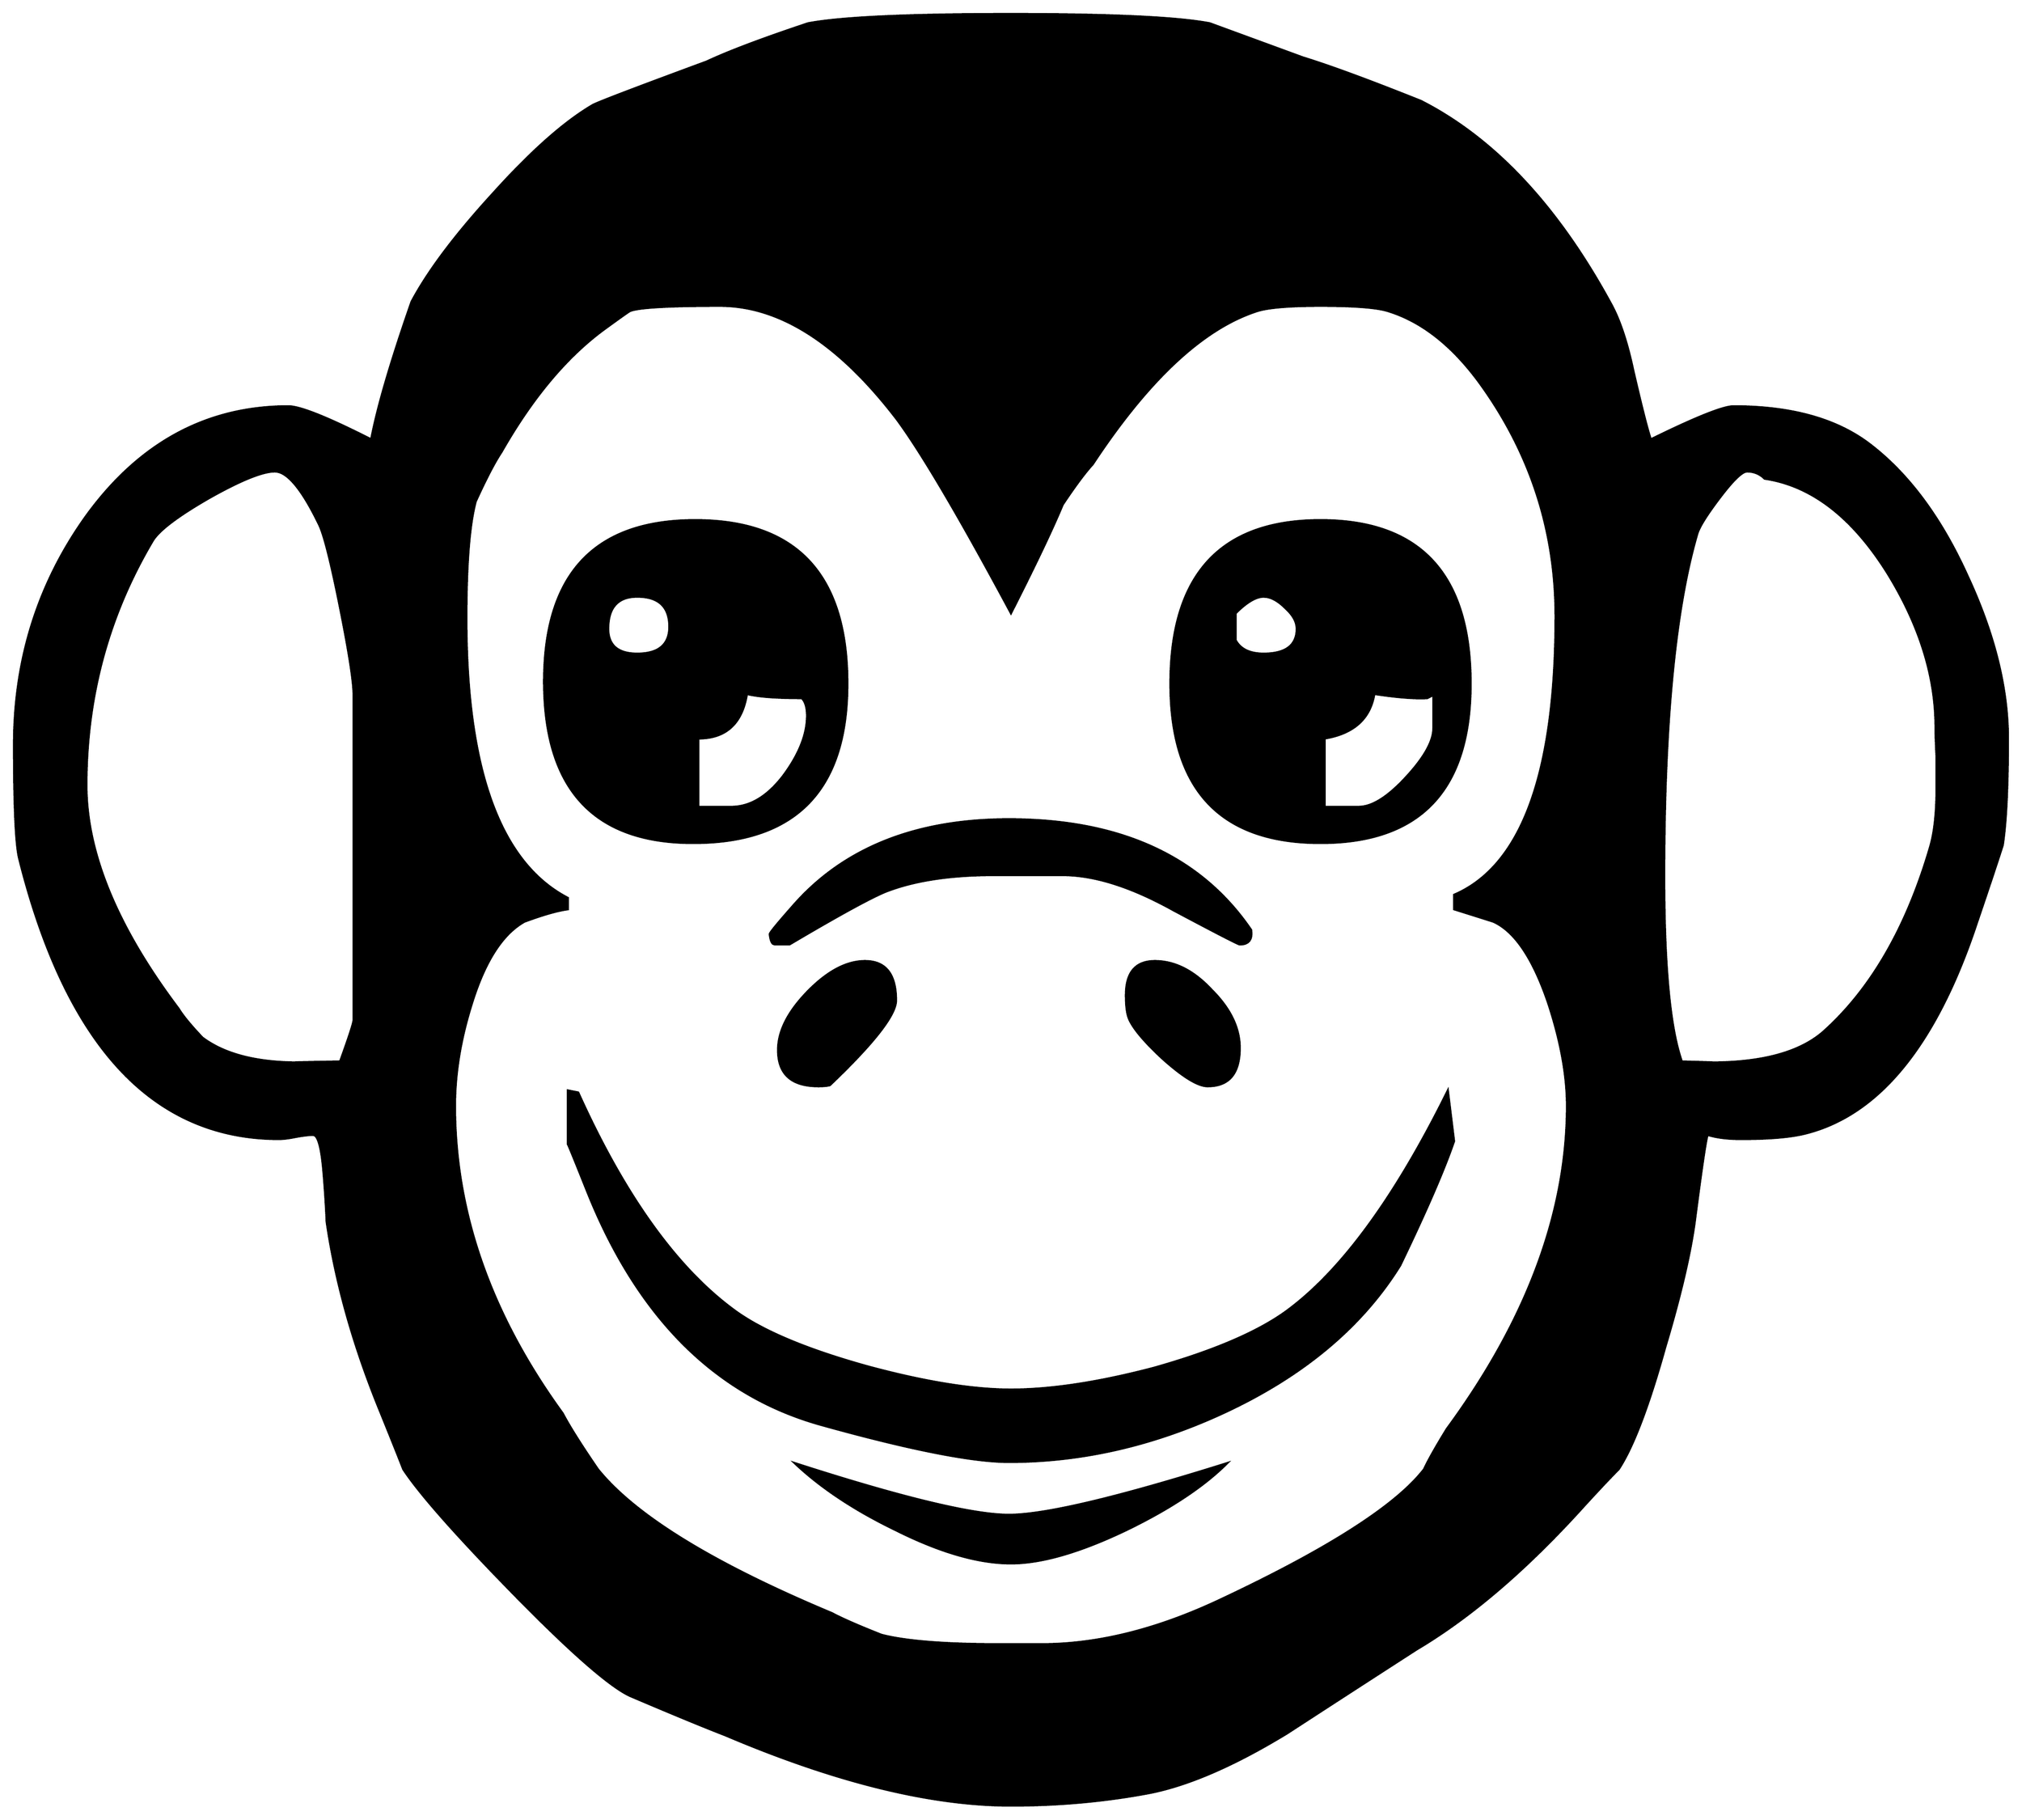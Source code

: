 


\begin{tikzpicture}[y=0.80pt, x=0.80pt, yscale=-1.0, xscale=1.0, inner sep=0pt, outer sep=0pt]
\begin{scope}[shift={(100.0,1735.0)},nonzero rule]
  \path[draw=.,fill=.,line width=1.600pt] (2008.0,-777.0) ..
    controls (2008.0,-730.333) and (2006.333,-696.0) ..
    (2003.0,-674.0) .. controls (1997.667,-657.333) and
    (1989.333,-632.333) .. (1978.0,-599.0) .. controls
    (1938.667,-480.333) and (1883.0,-412.333) .. (1811.0,-395.0) ..
    controls (1797.0,-391.667) and (1776.667,-390.0) ..
    (1750.0,-390.0) .. controls (1737.333,-390.0) and
    (1726.667,-391.333) .. (1718.0,-394.0) .. controls
    (1716.667,-392.0) and (1712.667,-365.333) .. (1706.0,-314.0) ..
    controls (1702.0,-282.0) and (1692.333,-240.333) ..
    (1677.0,-189.0) .. controls (1661.0,-131.667) and
    (1646.0,-92.333) .. (1632.0,-71.0) .. controls (1624.667,-63.667)
    and (1613.667,-52.0) .. (1599.0,-36.0) .. controls
    (1543.667,25.333) and (1489.667,71.667) .. (1437.0,103.0) ..
    controls (1395.667,129.667) and (1354.0,156.667) .. (1312.0,184.0)
    .. controls (1260.667,215.333) and (1216.0,234.667) ..
    (1178.0,242.0) .. controls (1135.333,250.0) and (1091.0,254.0)
    .. (1045.0,254.0) .. controls (967.667,254.0) and
    (875.667,231.333) .. (769.0,186.0) .. controls (748.333,178.0) and
    (717.667,165.333) .. (677.0,148.0) .. controls (657.0,138.667) and
    (618.667,105.0) .. (562.0,47.0) .. controls (508.0,-8.333) and
    (473.333,-47.667) .. (458.0,-71.0) .. controls (453.333,-83.0) and
    (446.0,-101.333) .. (436.0,-126.0) .. controls (410.0,-189.333)
    and (392.667,-250.667) .. (384.0,-310.0) .. controls
    (383.333,-325.333) and (382.333,-341.0) .. (381.0,-357.0) ..
    controls (379.0,-381.667) and (375.667,-394.0) .. (371.0,-394.0)
    .. controls (367.0,-394.0) and (361.333,-393.333) ..
    (354.0,-392.0) .. controls (347.333,-390.667) and (342.0,-390.0)
    .. (338.0,-390.0) .. controls (216.0,-390.0) and
    (132.333,-480.333) .. (87.0,-661.0) .. controls (83.667,-674.333)
    and (82.0,-711.0) .. (82.0,-771.0) .. controls (82.0,-853.0)
    and (105.0,-926.333) .. (151.0,-991.0) .. controls
    (202.333,-1062.333) and (267.667,-1098.0) .. (347.0,-1098.0) ..
    controls (358.333,-1098.0) and (385.0,-1087.333) ..
    (427.0,-1066.0) .. controls (433.0,-1097.333) and
    (446.0,-1141.667) .. (466.0,-1199.0) .. controls
    (482.0,-1229.0) and (508.333,-1264.0) .. (545.0,-1304.0) ..
    controls (581.667,-1344.667) and (613.667,-1373.0) ..
    (641.0,-1389.0) .. controls (645.667,-1391.667) and
    (682.333,-1405.667) .. (751.0,-1431.0) .. controls
    (772.333,-1441.0) and (805.0,-1453.333) .. (849.0,-1468.0) ..
    controls (880.333,-1474.0) and (945.667,-1477.0) ..
    (1045.0,-1477.0) .. controls (1141.667,-1477.0) and
    (1205.667,-1474.0) .. (1237.0,-1468.0) .. controls
    (1257.0,-1460.667) and (1287.0,-1449.667) .. (1327.0,-1435.0) ..
    controls (1353.0,-1427.0) and (1391.0,-1413.0) ..
    (1441.0,-1393.0) .. controls (1511.667,-1357.0) and
    (1572.667,-1292.0) .. (1624.0,-1198.0) .. controls
    (1632.667,-1182.667) and (1640.0,-1161.0) .. (1646.0,-1133.0) ..
    controls (1654.0,-1098.333) and (1659.667,-1076.0) ..
    (1663.0,-1066.0) .. controls (1706.333,-1087.333) and
    (1733.0,-1098.0) .. (1743.0,-1098.0) .. controls
    (1799.0,-1098.0) and (1843.0,-1085.667) .. (1875.0,-1061.0) ..
    controls (1912.333,-1032.333) and (1943.667,-990.0) ..
    (1969.0,-934.0) .. controls (1995.0,-878.0) and
    (2008.0,-825.667) .. (2008.0,-777.0) -- cycle(1939.0,-730.0)
    .. controls (1939.0,-736.667) and (1939.0,-746.333) ..
    (1939.0,-759.0) .. controls (1938.333,-771.667) and
    (1938.0,-781.333) .. (1938.0,-788.0) .. controls
    (1938.0,-836.667) and (1922.667,-886.0) .. (1892.0,-936.0) ..
    controls (1858.0,-990.667) and (1818.333,-1021.333) ..
    (1773.0,-1028.0) .. controls (1768.333,-1032.667) and
    (1762.667,-1035.0) .. (1756.0,-1035.0) .. controls
    (1751.333,-1035.0) and (1742.667,-1026.667) .. (1730.0,-1010.0) ..
    controls (1717.333,-993.333) and (1710.0,-981.667) ..
    (1708.0,-975.0) .. controls (1686.667,-902.333) and
    (1676.0,-792.0) .. (1676.0,-644.0) .. controls
    (1676.0,-556.667) and (1681.667,-497.0) .. (1693.0,-465.0) ..
    controls (1717.667,-464.333) and (1727.0,-464.0) ..
    (1721.0,-464.0) .. controls (1771.0,-464.0) and
    (1807.333,-474.0) .. (1830.0,-494.0) .. controls
    (1876.0,-535.333) and (1910.333,-595.0) .. (1933.0,-673.0) ..
    controls (1937.0,-687.0) and (1939.0,-706.0) ..
    (1939.0,-730.0) -- cycle(1582.0,-422.0) .. controls
    (1582.0,-451.333) and (1576.0,-484.333) .. (1564.0,-521.0) ..
    controls (1549.333,-564.333) and (1531.667,-590.667) ..
    (1511.0,-600.0) .. controls (1509.0,-600.667) and
    (1496.333,-604.667) .. (1473.0,-612.0) -- (1473.0,-626.0) ..
    controls (1538.333,-654.0) and (1571.0,-743.667) ..
    (1571.0,-895.0) .. controls (1571.0,-977.667) and
    (1546.667,-1052.667) .. (1498.0,-1120.0) .. controls
    (1471.333,-1156.667) and (1441.667,-1180.0) .. (1409.0,-1190.0) ..
    controls (1398.333,-1193.333) and (1376.667,-1195.0) ..
    (1344.0,-1195.0) .. controls (1314.0,-1195.0) and
    (1293.667,-1193.333) .. (1283.0,-1190.0) .. controls
    (1231.0,-1173.333) and (1178.0,-1124.0) .. (1124.0,-1042.0) ..
    controls (1116.667,-1034.0) and (1107.0,-1021.0) ..
    (1095.0,-1003.0) .. controls (1085.0,-979.0) and
    (1068.333,-944.0) .. (1045.0,-898.0) .. controls
    (995.667,-990.0) and (959.0,-1052.333) .. (935.0,-1085.0) ..
    controls (879.0,-1158.333) and (822.0,-1195.0) ..
    (764.0,-1195.0) .. controls (714.0,-1195.0) and
    (685.0,-1193.333) .. (677.0,-1190.0) .. controls
    (675.667,-1189.333) and (667.667,-1183.667) .. (653.0,-1173.0) ..
    controls (616.333,-1146.333) and (583.0,-1106.667) ..
    (553.0,-1054.0) .. controls (546.333,-1044.0) and
    (538.0,-1028.0) .. (528.0,-1006.0) .. controls
    (522.0,-983.333) and (519.0,-945.667) .. (519.0,-893.0) ..
    controls (519.0,-747.0) and (551.667,-657.0) .. (617.0,-623.0)
    -- (617.0,-612.0) .. controls (607.0,-610.667) and
    (593.0,-606.667) .. (575.0,-600.0) .. controls (553.667,-588.0)
    and (536.667,-561.333) .. (524.0,-520.0) .. controls
    (513.333,-486.0) and (508.0,-453.333) .. (508.0,-422.0) ..
    controls (508.0,-319.333) and (542.667,-220.333) .. (612.0,-125.0)
    .. controls (618.667,-112.333) and (630.0,-94.333) ..
    (646.0,-71.0) .. controls (682.0,-26.333) and (757.333,20.0) ..
    (872.0,68.0) .. controls (882.0,73.333) and (898.0,80.333) ..
    (920.0,89.0) .. controls (943.333,95.0) and (981.0,98.0) ..
    (1033.0,98.0) -- (1075.0,98.0) .. controls (1128.333,98.0) and
    (1185.0,84.0) .. (1245.0,56.0) .. controls (1350.333,6.667) and
    (1416.667,-35.667) .. (1444.0,-71.0) .. controls (1448.0,-79.667)
    and (1455.333,-92.667) .. (1466.0,-110.0) .. controls
    (1543.333,-215.333) and (1582.0,-319.333) .. (1582.0,-422.0) --
    cycle(410.0,-505.0) -- (410.0,-819.0) .. controls
    (410.0,-831.667) and (405.667,-859.667) .. (397.0,-903.0) ..
    controls (388.333,-946.333) and (381.667,-973.0) .. (377.0,-983.0)
    .. controls (360.333,-1017.667) and (346.0,-1035.0) ..
    (334.0,-1035.0) .. controls (322.0,-1035.0) and
    (300.667,-1026.333) .. (270.0,-1009.0) .. controls
    (240.0,-991.667) and (222.0,-978.0) .. (216.0,-968.0) ..
    controls (173.333,-896.0) and (152.0,-817.333) .. (152.0,-732.0)
    .. controls (152.0,-666.667) and (181.667,-594.667) ..
    (241.0,-516.0) .. controls (245.0,-509.333) and (252.667,-500.0)
    .. (264.0,-488.0) .. controls (285.333,-472.0) and
    (316.333,-464.0) .. (357.0,-464.0) .. controls (346.333,-464.0)
    and (359.667,-464.333) .. (397.0,-465.0) .. controls
    (405.667,-489.0) and (410.0,-502.333) .. (410.0,-505.0) --
    cycle(1489.0,-830.0) .. controls (1489.0,-727.333) and
    (1440.667,-676.0) .. (1344.0,-676.0) .. controls
    (1247.333,-676.0) and (1199.0,-727.333) .. (1199.0,-830.0) ..
    controls (1199.0,-935.333) and (1247.333,-988.0) ..
    (1344.0,-988.0) .. controls (1440.667,-988.0) and
    (1489.0,-935.333) .. (1489.0,-830.0) -- cycle(1266.0,-478.0)
    .. controls (1266.0,-453.333) and (1255.667,-441.0) ..
    (1235.0,-441.0) .. controls (1225.667,-441.0) and
    (1211.0,-450.0) .. (1191.0,-468.0) .. controls
    (1171.667,-486.0) and (1160.667,-499.667) .. (1158.0,-509.0) ..
    controls (1156.667,-513.667) and (1156.0,-520.333) ..
    (1156.0,-529.0) .. controls (1156.0,-551.0) and
    (1165.333,-562.0) .. (1184.0,-562.0) .. controls
    (1203.333,-562.0) and (1221.667,-552.667) .. (1239.0,-534.0) ..
    controls (1257.0,-516.0) and (1266.0,-497.333) ..
    (1266.0,-478.0) -- cycle(1277.0,-592.0) .. controls
    (1278.333,-582.667) and (1274.667,-578.0) .. (1266.0,-578.0) ..
    controls (1264.667,-578.0) and (1243.333,-589.0) ..
    (1202.0,-611.0) .. controls (1161.333,-633.667) and
    (1125.667,-645.0) .. (1095.0,-645.0) -- (1028.0,-645.0) ..
    controls (986.0,-645.0) and (951.333,-639.667) .. (924.0,-629.0)
    .. controls (909.333,-623.0) and (878.333,-606.0) ..
    (831.0,-578.0) -- (817.0,-578.0) .. controls (814.333,-578.0)
    and (812.667,-581.333) .. (812.0,-588.0) .. controls
    (812.0,-589.333) and (819.667,-598.667) .. (835.0,-616.0) ..
    controls (883.667,-671.333) and (953.0,-699.0) ..
    (1043.0,-699.0) .. controls (1150.333,-699.0) and
    (1228.333,-663.333) .. (1277.0,-592.0) -- cycle(887.0,-830.0) ..
    controls (887.0,-727.333) and (837.333,-676.0) .. (738.0,-676.0)
    .. controls (642.0,-676.0) and (594.0,-728.0) ..
    (594.0,-832.0) .. controls (594.0,-936.0) and (642.667,-988.0)
    .. (740.0,-988.0) .. controls (838.0,-988.0) and
    (887.0,-935.333) .. (887.0,-830.0) -- cycle(934.0,-524.0) ..
    controls (934.0,-510.0) and (912.667,-482.667) .. (870.0,-442.0)
    .. controls (867.333,-441.333) and (863.667,-441.0) ..
    (859.0,-441.0) .. controls (833.0,-441.0) and (820.0,-452.667)
    .. (820.0,-476.0) .. controls (820.0,-494.0) and
    (829.333,-512.667) .. (848.0,-532.0) .. controls (867.333,-552.0)
    and (886.0,-562.0) .. (904.0,-562.0) .. controls
    (924.0,-562.0) and (934.0,-549.333) .. (934.0,-524.0) --
    cycle(1473.0,-388.0) .. controls (1463.667,-360.667) and
    (1446.333,-320.667) .. (1421.0,-268.0) .. controls
    (1385.0,-210.0) and (1330.0,-163.333) .. (1256.0,-128.0) ..
    controls (1186.0,-94.667) and (1115.0,-78.0) .. (1043.0,-78.0)
    .. controls (1007.667,-78.0) and (947.0,-90.0) ..
    (861.0,-114.0) .. controls (759.0,-142.667) and (683.667,-218.333)
    .. (635.0,-341.0) .. controls (623.0,-371.0) and
    (617.0,-385.667) .. (617.0,-385.0) -- (617.0,-437.0) --
    (627.0,-435.0) .. controls (672.333,-334.333) and (723.333,-263.667)
    .. (780.0,-223.0) .. controls (807.333,-203.667) and
    (850.0,-186.0) .. (908.0,-170.0) .. controls (962.667,-155.333)
    and (1008.333,-148.0) .. (1045.0,-148.0) .. controls
    (1083.667,-148.0) and (1129.667,-155.0) .. (1183.0,-169.0) ..
    controls (1239.667,-185.0) and (1282.0,-203.0) ..
    (1310.0,-223.0) .. controls (1363.333,-261.667) and
    (1415.667,-333.0) .. (1467.0,-437.0) -- (1473.0,-388.0) --
    cycle(1254.0,-77.0) .. controls (1231.333,-54.333) and
    (1198.667,-32.667) .. (1156.0,-12.0) .. controls (1111.333,9.333)
    and (1074.333,20.0) .. (1045.0,20.0) .. controls (1013.667,20.0)
    and (976.667,9.333) .. (934.0,-12.0) .. controls (894.0,-31.333)
    and (861.333,-53.0) .. (836.0,-77.0) .. controls (939.333,-43.667)
    and (1008.333,-27.0) .. (1043.0,-27.0) .. controls
    (1077.667,-27.0) and (1148.0,-43.667) .. (1254.0,-77.0) --
    cycle(1321.0,-883.0) .. controls (1321.0,-889.667) and
    (1317.333,-896.333) .. (1310.0,-903.0) .. controls
    (1302.667,-910.333) and (1295.667,-914.0) .. (1289.0,-914.0) ..
    controls (1281.667,-914.0) and (1272.667,-908.667) ..
    (1262.0,-898.0) -- (1262.0,-872.0) .. controls
    (1266.667,-863.333) and (1275.667,-859.0) .. (1289.0,-859.0) ..
    controls (1310.333,-859.0) and (1321.0,-867.0) ..
    (1321.0,-883.0) -- cycle(1453.0,-787.0) -- (1453.0,-819.0)
    -- (1447.0,-816.0) .. controls (1435.0,-815.333) and
    (1418.0,-816.667) .. (1396.0,-820.0) .. controls
    (1392.0,-796.0) and (1376.0,-781.667) .. (1348.0,-777.0) --
    (1348.0,-711.0) -- (1381.0,-711.0) .. controls
    (1393.667,-711.0) and (1408.667,-720.333) .. (1426.0,-739.0) ..
    controls (1444.0,-758.333) and (1453.0,-774.333) ..
    (1453.0,-787.0) -- cycle(715.0,-885.0) .. controls
    (715.0,-904.333) and (704.667,-914.0) .. (684.0,-914.0) ..
    controls (665.333,-914.0) and (656.0,-903.667) .. (656.0,-883.0)
    .. controls (656.0,-867.0) and (665.333,-859.0) ..
    (684.0,-859.0) .. controls (704.667,-859.0) and (715.0,-867.667)
    .. (715.0,-885.0) -- cycle(848.0,-799.0) .. controls
    (848.0,-807.0) and (846.333,-812.667) .. (843.0,-816.0) ..
    controls (818.333,-816.0) and (800.667,-817.333) .. (790.0,-820.0)
    .. controls (785.333,-791.333) and (769.667,-777.0) ..
    (743.0,-777.0) -- (743.0,-711.0) -- (775.0,-711.0) ..
    controls (793.0,-711.0) and (809.667,-721.0) .. (825.0,-741.0)
    .. controls (840.333,-761.667) and (848.0,-781.0) ..
    (848.0,-799.0) -- cycle;
\end{scope}

\end{tikzpicture}

